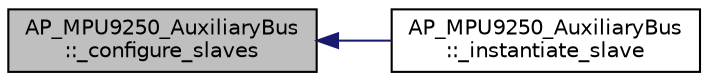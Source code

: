 digraph "AP_MPU9250_AuxiliaryBus::_configure_slaves"
{
 // INTERACTIVE_SVG=YES
  edge [fontname="Helvetica",fontsize="10",labelfontname="Helvetica",labelfontsize="10"];
  node [fontname="Helvetica",fontsize="10",shape=record];
  rankdir="LR";
  Node1 [label="AP_MPU9250_AuxiliaryBus\l::_configure_slaves",height=0.2,width=0.4,color="black", fillcolor="grey75", style="filled", fontcolor="black"];
  Node1 -> Node2 [dir="back",color="midnightblue",fontsize="10",style="solid",fontname="Helvetica"];
  Node2 [label="AP_MPU9250_AuxiliaryBus\l::_instantiate_slave",height=0.2,width=0.4,color="black", fillcolor="white", style="filled",URL="$classAP__MPU9250__AuxiliaryBus.html#a30839d63986e023df3acf3b243dc74f0"];
}
